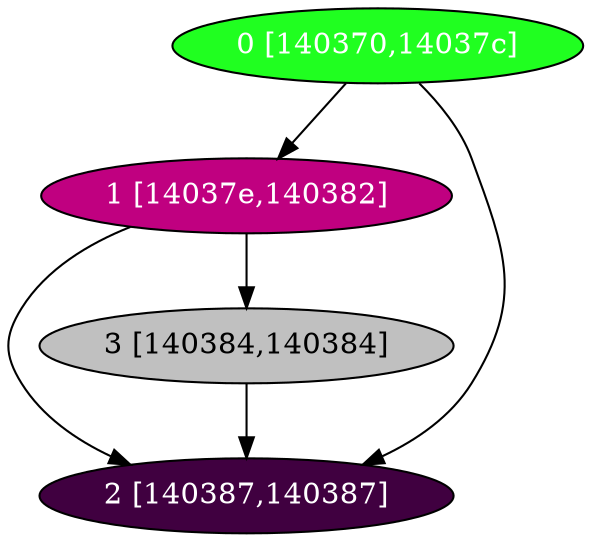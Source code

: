 diGraph libnss3{
	libnss3_0  [style=filled fillcolor="#20FF20" fontcolor="#ffffff" shape=oval label="0 [140370,14037c]"]
	libnss3_1  [style=filled fillcolor="#C00080" fontcolor="#ffffff" shape=oval label="1 [14037e,140382]"]
	libnss3_2  [style=filled fillcolor="#400040" fontcolor="#ffffff" shape=oval label="2 [140387,140387]"]
	libnss3_3  [style=filled fillcolor="#C0C0C0" fontcolor="#000000" shape=oval label="3 [140384,140384]"]

	libnss3_0 -> libnss3_1
	libnss3_0 -> libnss3_2
	libnss3_1 -> libnss3_2
	libnss3_1 -> libnss3_3
	libnss3_3 -> libnss3_2
}